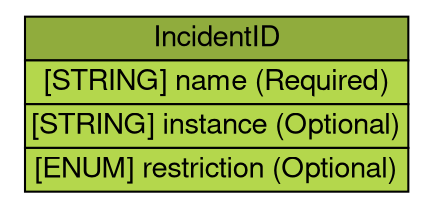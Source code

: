 digraph IncidentID {
	graph [bb="0,0,199,92",
		rankdir=LR
	];
	node [label="\N"];
	IncidentID	 [height=1.2778,
		label=<<table BORDER="0" CELLBORDER="1" CELLSPACING="0"> <tr> <td BGCOLOR="#90ac3d" HREF="/idmef_parser/IODEFv1/IncidentID.html" TITLE="The IncidentID class represents an incident tracking number that is unique in the context of the CSIRT and identifies the activity characterized in an IODEF Document. This identifier would serve as an index into the CSIRT incident handling system. The combination of the name attribute and the string in the element content MUST be a globally unique identifier describing the activity. Documents generated by a given CSIRT MUST NOT reuse the same value unless they are referencing the same incident. "><FONT FACE="Nimbus Sans L">IncidentID</FONT></td> </tr>" %<tr><td BGCOLOR="#b4d74c"  HREF="/idmef_parser/IODEFv1/IncidentID.html" TITLE="An identifier describing the CSIRT that created the document.  In order to have a globally unique CSIRT name, the fully qualified domain name associated with the CSIRT MUST be used."><FONT FACE="Nimbus Sans L">[STRING] name (Required)</FONT></td></tr>%<tr><td BGCOLOR="#b4d74c"  HREF="/idmef_parser/IODEFv1/IncidentID.html" TITLE="An identifier referencing a subset of the named incident."><FONT FACE="Nimbus Sans L">[STRING] instance (Optional)</FONT></td></tr>%<tr><td BGCOLOR="#b4d74c"  HREF="/idmef_parser/IODEFv1/IncidentID.html" TITLE="This attribute has been defined in Section 3.2."><FONT FACE="Nimbus Sans L">[ENUM] restriction (Optional)</FONT></td></tr>%</table>>,
		pos="99.5,46",
		shape=plaintext,
		width=2.7639];
}
